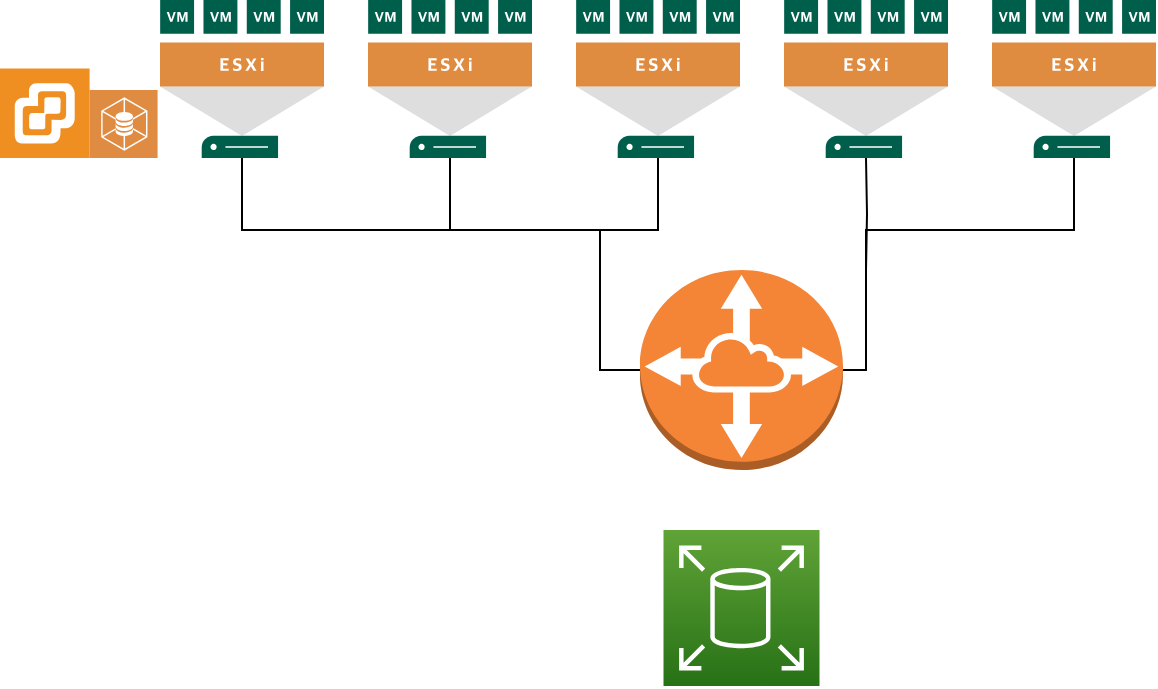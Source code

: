 <mxfile version="17.4.0" type="github">
  <diagram id="Mtu2LjgbH1QKWpd-V6R2" name="Page-1">
    <mxGraphModel dx="983" dy="1175" grid="1" gridSize="10" guides="1" tooltips="1" connect="1" arrows="1" fold="1" page="1" pageScale="1" pageWidth="827" pageHeight="1169" math="0" shadow="0">
      <root>
        <mxCell id="0" />
        <mxCell id="1" parent="0" />
        <mxCell id="wL2F0BoD8RNo7xgH3Krq-1" value="" style="shadow=0;dashed=0;html=1;strokeColor=none;fillColor=#EF8F21;labelPosition=center;verticalLabelPosition=bottom;verticalAlign=top;align=center;outlineConnect=0;shape=mxgraph.veeam.vsphere" parent="1" vertex="1">
          <mxGeometry x="80" y="409.2" width="44.8" height="44.8" as="geometry" />
        </mxCell>
        <mxCell id="wL2F0BoD8RNo7xgH3Krq-21" style="edgeStyle=orthogonalEdgeStyle;rounded=0;orthogonalLoop=1;jettySize=auto;html=1;endArrow=none;endFill=0;exitX=0;exitY=0.5;exitDx=0;exitDy=0;exitPerimeter=0;" parent="1" source="mQaUnpxEx9PQrwTs-Cjj-13" target="wL2F0BoD8RNo7xgH3Krq-3" edge="1">
          <mxGeometry relative="1" as="geometry">
            <Array as="points">
              <mxPoint x="380" y="560" />
              <mxPoint x="380" y="490" />
              <mxPoint x="201" y="490" />
            </Array>
            <mxPoint x="245" y="510" as="sourcePoint" />
          </mxGeometry>
        </mxCell>
        <mxCell id="wL2F0BoD8RNo7xgH3Krq-22" style="edgeStyle=orthogonalEdgeStyle;rounded=0;orthogonalLoop=1;jettySize=auto;html=1;endArrow=none;endFill=0;" parent="1" source="mQaUnpxEx9PQrwTs-Cjj-13" target="wL2F0BoD8RNo7xgH3Krq-2" edge="1">
          <mxGeometry relative="1" as="geometry">
            <Array as="points">
              <mxPoint x="380" y="490" />
              <mxPoint x="305" y="490" />
            </Array>
            <mxPoint x="245" y="510" as="sourcePoint" />
          </mxGeometry>
        </mxCell>
        <mxCell id="wL2F0BoD8RNo7xgH3Krq-25" style="edgeStyle=orthogonalEdgeStyle;rounded=0;orthogonalLoop=1;jettySize=auto;html=1;endArrow=none;endFill=0;" parent="1" source="mQaUnpxEx9PQrwTs-Cjj-13" target="wL2F0BoD8RNo7xgH3Krq-4" edge="1">
          <mxGeometry relative="1" as="geometry">
            <mxPoint x="450" y="510" as="targetPoint" />
            <Array as="points">
              <mxPoint x="380" y="490" />
              <mxPoint x="409" y="490" />
            </Array>
            <mxPoint x="355" y="510" as="sourcePoint" />
          </mxGeometry>
        </mxCell>
        <mxCell id="wL2F0BoD8RNo7xgH3Krq-26" style="edgeStyle=orthogonalEdgeStyle;rounded=0;orthogonalLoop=1;jettySize=auto;html=1;exitX=0.5;exitY=0;exitDx=0;exitDy=0;exitPerimeter=0;endArrow=none;endFill=0;" parent="1" target="wL2F0BoD8RNo7xgH3Krq-5" edge="1">
          <mxGeometry relative="1" as="geometry">
            <mxPoint x="513" y="510" as="sourcePoint" />
          </mxGeometry>
        </mxCell>
        <mxCell id="wL2F0BoD8RNo7xgH3Krq-27" style="edgeStyle=orthogonalEdgeStyle;rounded=0;orthogonalLoop=1;jettySize=auto;html=1;exitX=1;exitY=0.5;exitDx=0;exitDy=0;exitPerimeter=0;endArrow=none;endFill=0;" parent="1" source="mQaUnpxEx9PQrwTs-Cjj-13" target="wL2F0BoD8RNo7xgH3Krq-6" edge="1">
          <mxGeometry relative="1" as="geometry">
            <Array as="points">
              <mxPoint x="513" y="560" />
              <mxPoint x="513" y="490" />
              <mxPoint x="617" y="490" />
            </Array>
            <mxPoint x="513" y="510" as="sourcePoint" />
          </mxGeometry>
        </mxCell>
        <mxCell id="wL2F0BoD8RNo7xgH3Krq-19" value="" style="group" parent="1" vertex="1" connectable="0">
          <mxGeometry x="160" y="375" width="498" height="79" as="geometry" />
        </mxCell>
        <mxCell id="wL2F0BoD8RNo7xgH3Krq-2" value="" style="sketch=0;pointerEvents=1;shadow=0;dashed=0;html=1;strokeColor=none;fillColor=#005F4B;labelPosition=center;verticalLabelPosition=bottom;verticalAlign=top;align=center;outlineConnect=0;shape=mxgraph.veeam2.esxi_host;" parent="wL2F0BoD8RNo7xgH3Krq-19" vertex="1">
          <mxGeometry x="104" width="82" height="79" as="geometry" />
        </mxCell>
        <mxCell id="wL2F0BoD8RNo7xgH3Krq-3" value="" style="sketch=0;pointerEvents=1;shadow=0;dashed=0;html=1;strokeColor=none;fillColor=#005F4B;labelPosition=center;verticalLabelPosition=bottom;verticalAlign=top;align=center;outlineConnect=0;shape=mxgraph.veeam2.esxi_host;" parent="wL2F0BoD8RNo7xgH3Krq-19" vertex="1">
          <mxGeometry width="82" height="79" as="geometry" />
        </mxCell>
        <mxCell id="wL2F0BoD8RNo7xgH3Krq-4" value="" style="sketch=0;pointerEvents=1;shadow=0;dashed=0;html=1;strokeColor=none;fillColor=#005F4B;labelPosition=center;verticalLabelPosition=bottom;verticalAlign=top;align=center;outlineConnect=0;shape=mxgraph.veeam2.esxi_host;" parent="wL2F0BoD8RNo7xgH3Krq-19" vertex="1">
          <mxGeometry x="208" width="82" height="79" as="geometry" />
        </mxCell>
        <mxCell id="wL2F0BoD8RNo7xgH3Krq-5" value="" style="sketch=0;pointerEvents=1;shadow=0;dashed=0;html=1;strokeColor=none;fillColor=#005F4B;labelPosition=center;verticalLabelPosition=bottom;verticalAlign=top;align=center;outlineConnect=0;shape=mxgraph.veeam2.esxi_host;" parent="wL2F0BoD8RNo7xgH3Krq-19" vertex="1">
          <mxGeometry x="312" width="82" height="79" as="geometry" />
        </mxCell>
        <mxCell id="wL2F0BoD8RNo7xgH3Krq-6" value="" style="sketch=0;pointerEvents=1;shadow=0;dashed=0;html=1;strokeColor=none;fillColor=#005F4B;labelPosition=center;verticalLabelPosition=bottom;verticalAlign=top;align=center;outlineConnect=0;shape=mxgraph.veeam2.esxi_host;" parent="wL2F0BoD8RNo7xgH3Krq-19" vertex="1">
          <mxGeometry x="416" width="82" height="79" as="geometry" />
        </mxCell>
        <mxCell id="mQaUnpxEx9PQrwTs-Cjj-3" value="" style="sketch=0;points=[[0,0,0],[0.25,0,0],[0.5,0,0],[0.75,0,0],[1,0,0],[0,1,0],[0.25,1,0],[0.5,1,0],[0.75,1,0],[1,1,0],[0,0.25,0],[0,0.5,0],[0,0.75,0],[1,0.25,0],[1,0.5,0],[1,0.75,0]];outlineConnect=0;fontColor=#232F3E;gradientColor=#60A337;gradientDirection=north;fillColor=#277116;strokeColor=#ffffff;dashed=0;verticalLabelPosition=bottom;verticalAlign=top;align=center;html=1;fontSize=12;fontStyle=0;aspect=fixed;shape=mxgraph.aws4.resourceIcon;resIcon=mxgraph.aws4.elastic_block_store;" vertex="1" parent="1">
          <mxGeometry x="411.75" y="640" width="78" height="78" as="geometry" />
        </mxCell>
        <mxCell id="mQaUnpxEx9PQrwTs-Cjj-13" value="" style="outlineConnect=0;dashed=0;verticalLabelPosition=bottom;verticalAlign=top;align=center;html=1;shape=mxgraph.aws3.vpc_peering;fillColor=#F58536;gradientColor=none;" vertex="1" parent="1">
          <mxGeometry x="400" y="510" width="101.5" height="100" as="geometry" />
        </mxCell>
        <mxCell id="mQaUnpxEx9PQrwTs-Cjj-14" value="" style="sketch=0;pointerEvents=1;shadow=0;dashed=0;html=1;strokeColor=none;fillColor=#DF8C42;labelPosition=center;verticalLabelPosition=bottom;verticalAlign=top;align=center;outlineConnect=0;shape=mxgraph.veeam2.vmware_vsan;" vertex="1" parent="1">
          <mxGeometry x="124.8" y="420" width="34" height="34" as="geometry" />
        </mxCell>
      </root>
    </mxGraphModel>
  </diagram>
</mxfile>
